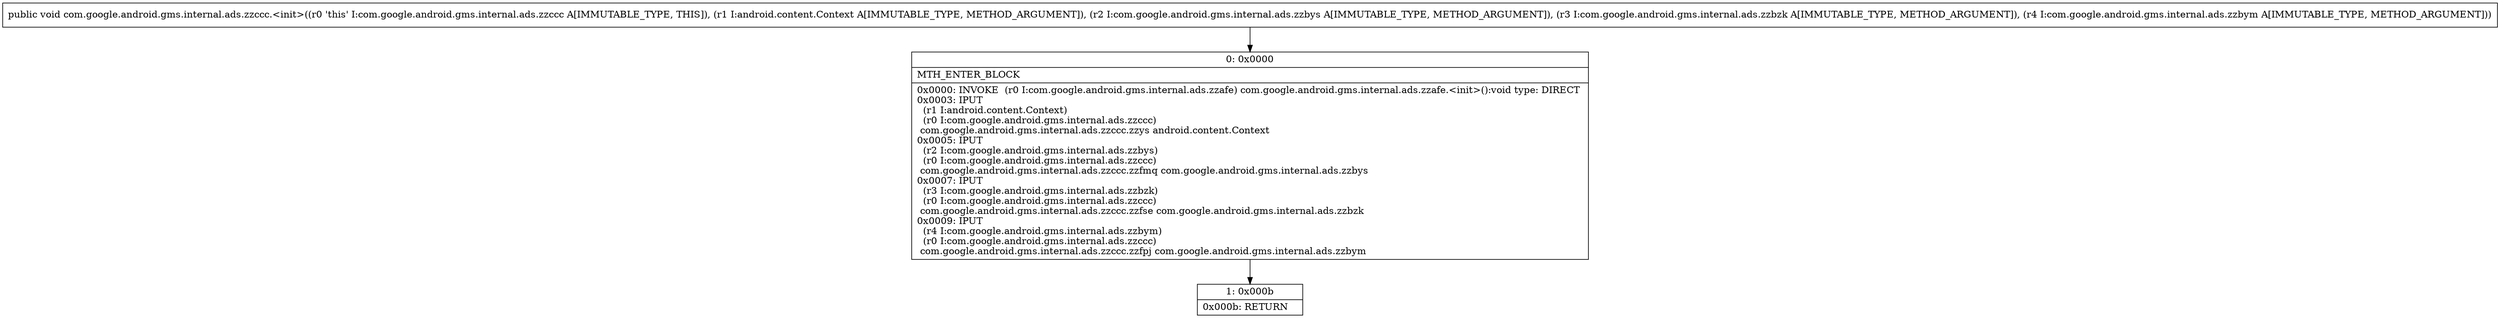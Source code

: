 digraph "CFG forcom.google.android.gms.internal.ads.zzccc.\<init\>(Landroid\/content\/Context;Lcom\/google\/android\/gms\/internal\/ads\/zzbys;Lcom\/google\/android\/gms\/internal\/ads\/zzbzk;Lcom\/google\/android\/gms\/internal\/ads\/zzbym;)V" {
Node_0 [shape=record,label="{0\:\ 0x0000|MTH_ENTER_BLOCK\l|0x0000: INVOKE  (r0 I:com.google.android.gms.internal.ads.zzafe) com.google.android.gms.internal.ads.zzafe.\<init\>():void type: DIRECT \l0x0003: IPUT  \l  (r1 I:android.content.Context)\l  (r0 I:com.google.android.gms.internal.ads.zzccc)\l com.google.android.gms.internal.ads.zzccc.zzys android.content.Context \l0x0005: IPUT  \l  (r2 I:com.google.android.gms.internal.ads.zzbys)\l  (r0 I:com.google.android.gms.internal.ads.zzccc)\l com.google.android.gms.internal.ads.zzccc.zzfmq com.google.android.gms.internal.ads.zzbys \l0x0007: IPUT  \l  (r3 I:com.google.android.gms.internal.ads.zzbzk)\l  (r0 I:com.google.android.gms.internal.ads.zzccc)\l com.google.android.gms.internal.ads.zzccc.zzfse com.google.android.gms.internal.ads.zzbzk \l0x0009: IPUT  \l  (r4 I:com.google.android.gms.internal.ads.zzbym)\l  (r0 I:com.google.android.gms.internal.ads.zzccc)\l com.google.android.gms.internal.ads.zzccc.zzfpj com.google.android.gms.internal.ads.zzbym \l}"];
Node_1 [shape=record,label="{1\:\ 0x000b|0x000b: RETURN   \l}"];
MethodNode[shape=record,label="{public void com.google.android.gms.internal.ads.zzccc.\<init\>((r0 'this' I:com.google.android.gms.internal.ads.zzccc A[IMMUTABLE_TYPE, THIS]), (r1 I:android.content.Context A[IMMUTABLE_TYPE, METHOD_ARGUMENT]), (r2 I:com.google.android.gms.internal.ads.zzbys A[IMMUTABLE_TYPE, METHOD_ARGUMENT]), (r3 I:com.google.android.gms.internal.ads.zzbzk A[IMMUTABLE_TYPE, METHOD_ARGUMENT]), (r4 I:com.google.android.gms.internal.ads.zzbym A[IMMUTABLE_TYPE, METHOD_ARGUMENT])) }"];
MethodNode -> Node_0;
Node_0 -> Node_1;
}

